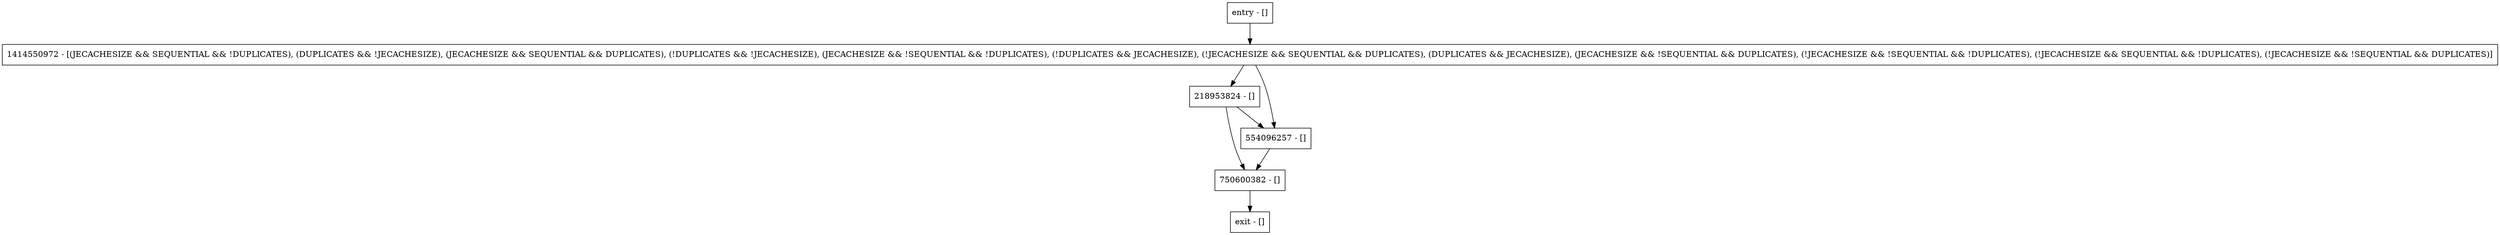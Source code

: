 digraph setLsn {
node [shape=record];
entry [label="entry - []"];
exit [label="exit - []"];
750600382 [label="750600382 - []"];
218953824 [label="218953824 - []"];
554096257 [label="554096257 - []"];
1414550972 [label="1414550972 - [(JECACHESIZE && SEQUENTIAL && !DUPLICATES), (DUPLICATES && !JECACHESIZE), (JECACHESIZE && SEQUENTIAL && DUPLICATES), (!DUPLICATES && !JECACHESIZE), (JECACHESIZE && !SEQUENTIAL && !DUPLICATES), (!DUPLICATES && JECACHESIZE), (!JECACHESIZE && SEQUENTIAL && DUPLICATES), (DUPLICATES && JECACHESIZE), (JECACHESIZE && !SEQUENTIAL && DUPLICATES), (!JECACHESIZE && !SEQUENTIAL && !DUPLICATES), (!JECACHESIZE && SEQUENTIAL && !DUPLICATES), (!JECACHESIZE && !SEQUENTIAL && DUPLICATES)]"];
entry;
exit;
entry -> 1414550972;
750600382 -> exit;
218953824 -> 750600382;
218953824 -> 554096257;
554096257 -> 750600382;
1414550972 -> 218953824;
1414550972 -> 554096257;
}
